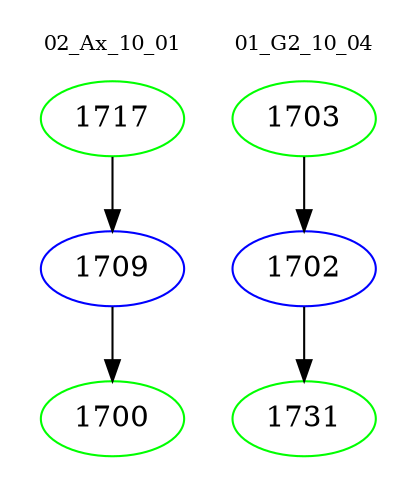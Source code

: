 digraph{
subgraph cluster_0 {
color = white
label = "02_Ax_10_01";
fontsize=10;
T0_1717 [label="1717", color="green"]
T0_1717 -> T0_1709 [color="black"]
T0_1709 [label="1709", color="blue"]
T0_1709 -> T0_1700 [color="black"]
T0_1700 [label="1700", color="green"]
}
subgraph cluster_1 {
color = white
label = "01_G2_10_04";
fontsize=10;
T1_1703 [label="1703", color="green"]
T1_1703 -> T1_1702 [color="black"]
T1_1702 [label="1702", color="blue"]
T1_1702 -> T1_1731 [color="black"]
T1_1731 [label="1731", color="green"]
}
}
